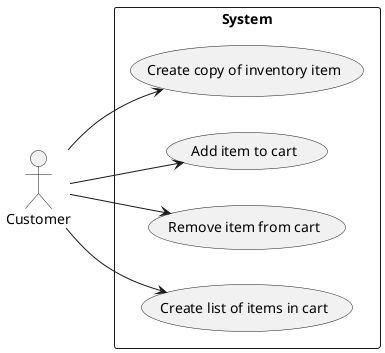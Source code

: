 @startuml Customer
left to right direction
actor Customer
rectangle "System" as system {
  (Create copy of inventory item)
  (Add item to cart)
  (Remove item from cart)
  (Create list of items in cart)
}
Customer --> (Create copy of inventory item)
Customer --> (Add item to cart)
Customer --> (Remove item from cart)
Customer --> (Create list of items in cart)
@enduml
